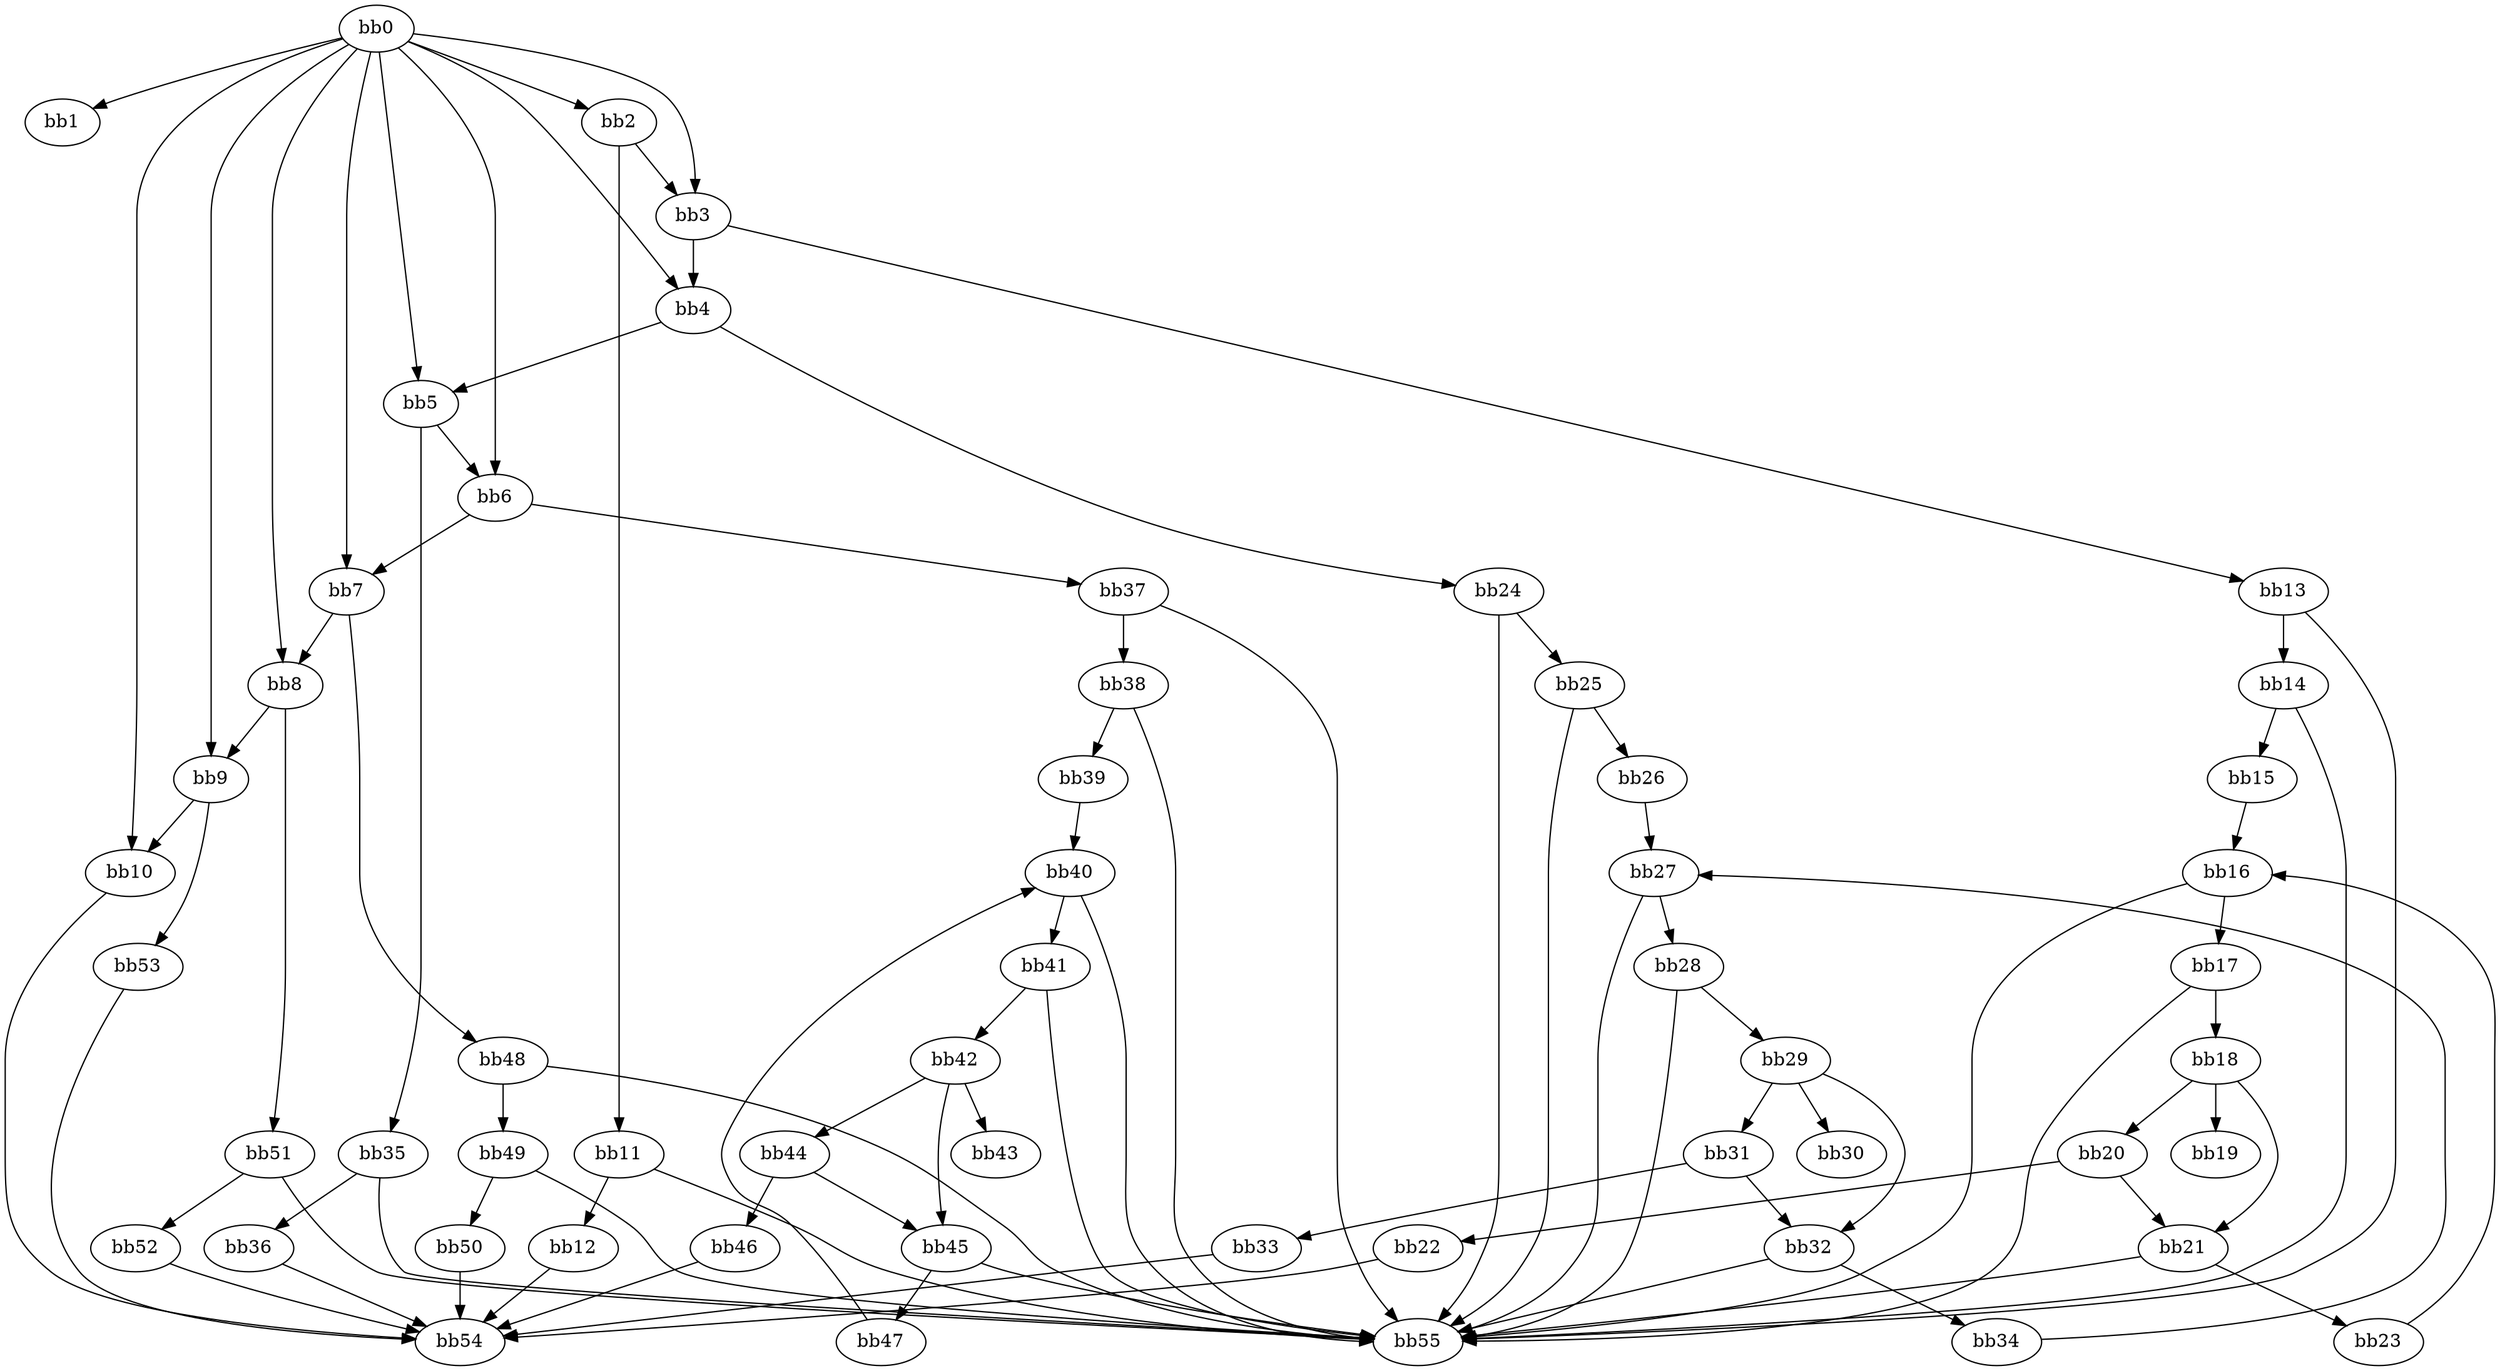 digraph {
    0 [ label = "bb0\l" ]
    1 [ label = "bb1\l" ]
    2 [ label = "bb2\l" ]
    3 [ label = "bb3\l" ]
    4 [ label = "bb4\l" ]
    5 [ label = "bb5\l" ]
    6 [ label = "bb6\l" ]
    7 [ label = "bb7\l" ]
    8 [ label = "bb8\l" ]
    9 [ label = "bb9\l" ]
    10 [ label = "bb10\l" ]
    11 [ label = "bb11\l" ]
    12 [ label = "bb12\l" ]
    13 [ label = "bb13\l" ]
    14 [ label = "bb14\l" ]
    15 [ label = "bb15\l" ]
    16 [ label = "bb16\l" ]
    17 [ label = "bb17\l" ]
    18 [ label = "bb18\l" ]
    19 [ label = "bb19\l" ]
    20 [ label = "bb20\l" ]
    21 [ label = "bb21\l" ]
    22 [ label = "bb22\l" ]
    23 [ label = "bb23\l" ]
    24 [ label = "bb24\l" ]
    25 [ label = "bb25\l" ]
    26 [ label = "bb26\l" ]
    27 [ label = "bb27\l" ]
    28 [ label = "bb28\l" ]
    29 [ label = "bb29\l" ]
    30 [ label = "bb30\l" ]
    31 [ label = "bb31\l" ]
    32 [ label = "bb32\l" ]
    33 [ label = "bb33\l" ]
    34 [ label = "bb34\l" ]
    35 [ label = "bb35\l" ]
    36 [ label = "bb36\l" ]
    37 [ label = "bb37\l" ]
    38 [ label = "bb38\l" ]
    39 [ label = "bb39\l" ]
    40 [ label = "bb40\l" ]
    41 [ label = "bb41\l" ]
    42 [ label = "bb42\l" ]
    43 [ label = "bb43\l" ]
    44 [ label = "bb44\l" ]
    45 [ label = "bb45\l" ]
    46 [ label = "bb46\l" ]
    47 [ label = "bb47\l" ]
    48 [ label = "bb48\l" ]
    49 [ label = "bb49\l" ]
    50 [ label = "bb50\l" ]
    51 [ label = "bb51\l" ]
    52 [ label = "bb52\l" ]
    53 [ label = "bb53\l" ]
    54 [ label = "bb54\l" ]
    55 [ label = "bb55\l" ]
    0 -> 1 [ ]
    0 -> 2 [ ]
    0 -> 3 [ ]
    0 -> 4 [ ]
    0 -> 5 [ ]
    0 -> 6 [ ]
    0 -> 7 [ ]
    0 -> 8 [ ]
    0 -> 9 [ ]
    0 -> 10 [ ]
    2 -> 3 [ ]
    2 -> 11 [ ]
    3 -> 4 [ ]
    3 -> 13 [ ]
    4 -> 5 [ ]
    4 -> 24 [ ]
    5 -> 6 [ ]
    5 -> 35 [ ]
    6 -> 7 [ ]
    6 -> 37 [ ]
    7 -> 8 [ ]
    7 -> 48 [ ]
    8 -> 9 [ ]
    8 -> 51 [ ]
    9 -> 10 [ ]
    9 -> 53 [ ]
    10 -> 54 [ ]
    11 -> 12 [ ]
    11 -> 55 [ ]
    12 -> 54 [ ]
    13 -> 14 [ ]
    13 -> 55 [ ]
    14 -> 15 [ ]
    14 -> 55 [ ]
    15 -> 16 [ ]
    16 -> 17 [ ]
    16 -> 55 [ ]
    17 -> 18 [ ]
    17 -> 55 [ ]
    18 -> 19 [ ]
    18 -> 20 [ ]
    18 -> 21 [ ]
    20 -> 21 [ ]
    20 -> 22 [ ]
    21 -> 23 [ ]
    21 -> 55 [ ]
    22 -> 54 [ ]
    23 -> 16 [ ]
    24 -> 25 [ ]
    24 -> 55 [ ]
    25 -> 26 [ ]
    25 -> 55 [ ]
    26 -> 27 [ ]
    27 -> 28 [ ]
    27 -> 55 [ ]
    28 -> 29 [ ]
    28 -> 55 [ ]
    29 -> 30 [ ]
    29 -> 31 [ ]
    29 -> 32 [ ]
    31 -> 32 [ ]
    31 -> 33 [ ]
    32 -> 34 [ ]
    32 -> 55 [ ]
    33 -> 54 [ ]
    34 -> 27 [ ]
    35 -> 36 [ ]
    35 -> 55 [ ]
    36 -> 54 [ ]
    37 -> 38 [ ]
    37 -> 55 [ ]
    38 -> 39 [ ]
    38 -> 55 [ ]
    39 -> 40 [ ]
    40 -> 41 [ ]
    40 -> 55 [ ]
    41 -> 42 [ ]
    41 -> 55 [ ]
    42 -> 43 [ ]
    42 -> 44 [ ]
    42 -> 45 [ ]
    44 -> 45 [ ]
    44 -> 46 [ ]
    45 -> 47 [ ]
    45 -> 55 [ ]
    46 -> 54 [ ]
    47 -> 40 [ ]
    48 -> 49 [ ]
    48 -> 55 [ ]
    49 -> 50 [ ]
    49 -> 55 [ ]
    50 -> 54 [ ]
    51 -> 52 [ ]
    51 -> 55 [ ]
    52 -> 54 [ ]
    53 -> 54 [ ]
}

